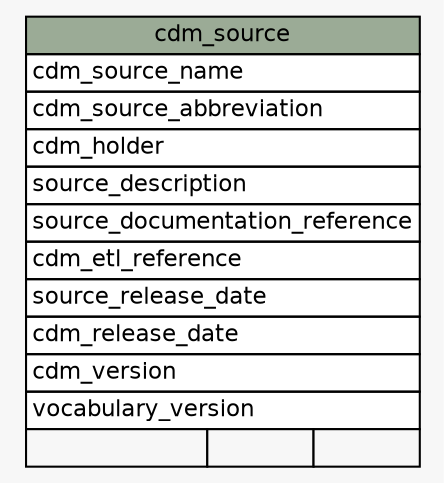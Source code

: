 // dot 2.38.0 on Linux 3.16.0-38-generic
// SchemaSpy rev 590
digraph "cdm_source" {
  graph [
    rankdir="RL"
    bgcolor="#f7f7f7"
    nodesep="0.18"
    ranksep="0.46"
    fontname="Helvetica"
    fontsize="11"
  ];
  node [
    fontname="Helvetica"
    fontsize="11"
    shape="plaintext"
  ];
  edge [
    arrowsize="0.8"
  ];
  "cdm_source" [
    label=<
    <TABLE BORDER="0" CELLBORDER="1" CELLSPACING="0" BGCOLOR="#ffffff">
      <TR><TD COLSPAN="3" BGCOLOR="#9bab96" ALIGN="CENTER">cdm_source</TD></TR>
      <TR><TD PORT="cdm_source_name" COLSPAN="3" ALIGN="LEFT">cdm_source_name</TD></TR>
      <TR><TD PORT="cdm_source_abbreviation" COLSPAN="3" ALIGN="LEFT">cdm_source_abbreviation</TD></TR>
      <TR><TD PORT="cdm_holder" COLSPAN="3" ALIGN="LEFT">cdm_holder</TD></TR>
      <TR><TD PORT="source_description" COLSPAN="3" ALIGN="LEFT">source_description</TD></TR>
      <TR><TD PORT="source_documentation_reference" COLSPAN="3" ALIGN="LEFT">source_documentation_reference</TD></TR>
      <TR><TD PORT="cdm_etl_reference" COLSPAN="3" ALIGN="LEFT">cdm_etl_reference</TD></TR>
      <TR><TD PORT="source_release_date" COLSPAN="3" ALIGN="LEFT">source_release_date</TD></TR>
      <TR><TD PORT="cdm_release_date" COLSPAN="3" ALIGN="LEFT">cdm_release_date</TD></TR>
      <TR><TD PORT="cdm_version" COLSPAN="3" ALIGN="LEFT">cdm_version</TD></TR>
      <TR><TD PORT="vocabulary_version" COLSPAN="3" ALIGN="LEFT">vocabulary_version</TD></TR>
      <TR><TD ALIGN="LEFT" BGCOLOR="#f7f7f7">  </TD><TD ALIGN="RIGHT" BGCOLOR="#f7f7f7">  </TD><TD ALIGN="RIGHT" BGCOLOR="#f7f7f7">  </TD></TR>
    </TABLE>>
    URL="tables/cdm_source.html"
    tooltip="cdm_source"
  ];
}
